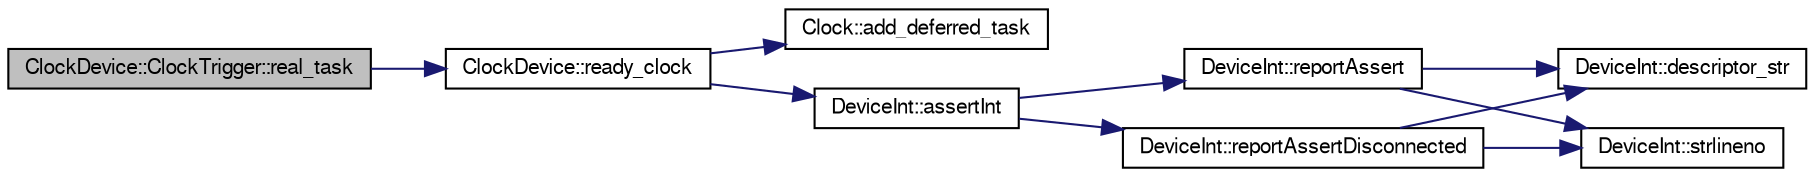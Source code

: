 digraph G
{
  edge [fontname="FreeSans",fontsize="10",labelfontname="FreeSans",labelfontsize="10"];
  node [fontname="FreeSans",fontsize="10",shape=record];
  rankdir=LR;
  Node1 [label="ClockDevice::ClockTrigger::real_task",height=0.2,width=0.4,color="black", fillcolor="grey75", style="filled" fontcolor="black"];
  Node1 -> Node2 [color="midnightblue",fontsize="10",style="solid"];
  Node2 [label="ClockDevice::ready_clock",height=0.2,width=0.4,color="black", fillcolor="white", style="filled",URL="$classClockDevice.html#ac837bd6024524e14733fef9a3caf20bd"];
  Node2 -> Node3 [color="midnightblue",fontsize="10",style="solid"];
  Node3 [label="Clock::add_deferred_task",height=0.2,width=0.4,color="black", fillcolor="white", style="filled",URL="$classClock.html#a78c89e7b78e718b21f4374eb84559d6f"];
  Node2 -> Node4 [color="midnightblue",fontsize="10",style="solid"];
  Node4 [label="DeviceInt::assertInt",height=0.2,width=0.4,color="black", fillcolor="white", style="filled",URL="$classDeviceInt.html#a2b7e17c5314630680c3a09a9e706f870"];
  Node4 -> Node5 [color="midnightblue",fontsize="10",style="solid"];
  Node5 [label="DeviceInt::reportAssert",height=0.2,width=0.4,color="black", fillcolor="white", style="filled",URL="$classDeviceInt.html#a043b0544625e7cbcb532fffbfe044425"];
  Node5 -> Node6 [color="midnightblue",fontsize="10",style="solid"];
  Node6 [label="DeviceInt::descriptor_str",height=0.2,width=0.4,color="black", fillcolor="white", style="filled",URL="$classDeviceInt.html#a8e93853ae77b6a63a140ed498d9fc8b8"];
  Node5 -> Node7 [color="midnightblue",fontsize="10",style="solid"];
  Node7 [label="DeviceInt::strlineno",height=0.2,width=0.4,color="black", fillcolor="white", style="filled",URL="$classDeviceInt.html#a7b51658efadb002993df8b4475ce29eb"];
  Node4 -> Node8 [color="midnightblue",fontsize="10",style="solid"];
  Node8 [label="DeviceInt::reportAssertDisconnected",height=0.2,width=0.4,color="black", fillcolor="white", style="filled",URL="$classDeviceInt.html#abaef481c8ded1d9ddc5a7789e498856e"];
  Node8 -> Node6 [color="midnightblue",fontsize="10",style="solid"];
  Node8 -> Node7 [color="midnightblue",fontsize="10",style="solid"];
}
